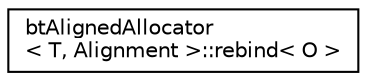 digraph "Graphical Class Hierarchy"
{
  edge [fontname="Helvetica",fontsize="10",labelfontname="Helvetica",labelfontsize="10"];
  node [fontname="Helvetica",fontsize="10",shape=record];
  rankdir="LR";
  Node1 [label="btAlignedAllocator\l\< T, Alignment \>::rebind\< O \>",height=0.2,width=0.4,color="black", fillcolor="white", style="filled",URL="$d9/d97/structbt_aligned_allocator_1_1rebind.html"];
}

